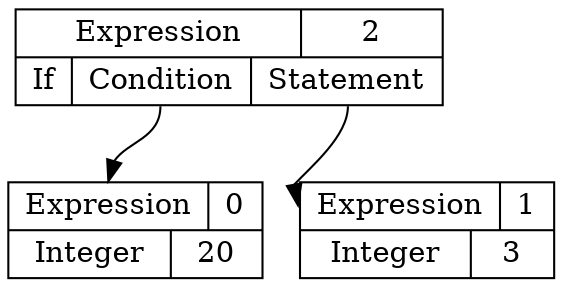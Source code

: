 digraph ast {
2 [shape=record, label="{ { <ptr> Expression | 2 } |{ If | <cond> Condition | <stmt> Statement } } "];
0 [shape=record, label="{ { <ptr> Expression | 0 } |{ Integer | 20 } }"];
2:cond -> 0:ptr
1 [shape=record, label="{ { <ptr> Expression | 1 } |{ Integer | 3 } }"];
2:stmt -> 1:ptr
}
